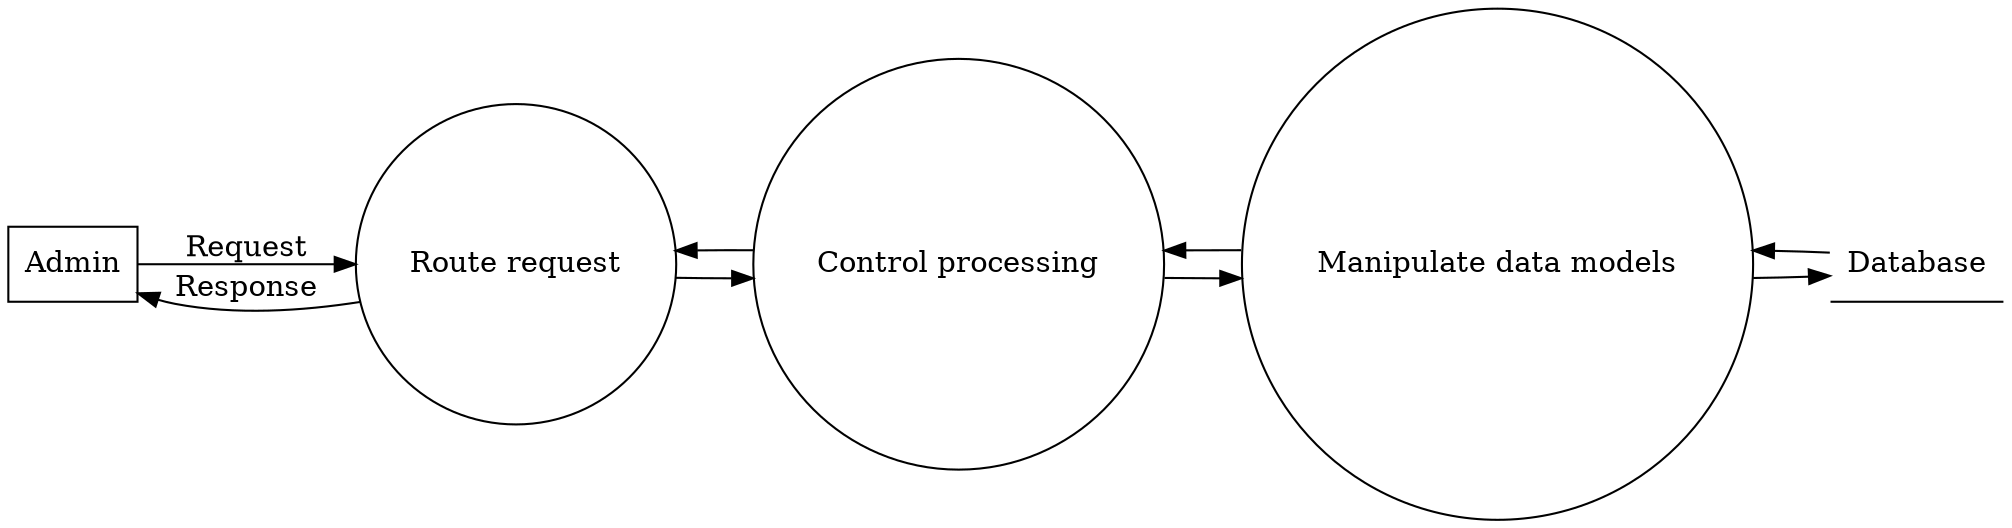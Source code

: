 digraph data_flow_diagram {
    rankdir = "LR"
    node [ shape = circle ]
    
    Admin [ shape = box ]
    
    Admin -> "Route request" [ label = "Request" ]
    "Route request" -> Admin [ label = "Response" ]
    "Route request" -> "Control processing"
    "Control processing" -> "Route request"
    "Control processing" -> "Manipulate data models"
    "Manipulate data models" -> "Control processing"
    "Manipulate data models" -> "Database"
    
    "Database" [ shape = underline ]
    
    "Database" -> "Manipulate data models"
}
